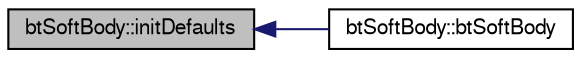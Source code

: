 digraph G
{
  bgcolor="transparent";
  edge [fontname="FreeSans",fontsize=10,labelfontname="FreeSans",labelfontsize=10];
  node [fontname="FreeSans",fontsize=10,shape=record];
  rankdir=LR;
  Node1 [label="btSoftBody::initDefaults",height=0.2,width=0.4,color="black", fillcolor="grey75", style="filled" fontcolor="black"];
  Node1 -> Node2 [dir=back,color="midnightblue",fontsize=10,style="solid"];
  Node2 [label="btSoftBody::btSoftBody",height=0.2,width=0.4,color="black",URL="$classbt_soft_body.html#842480e0f75b82a50f0e5e606e2ac40b",tooltip="btSoftBody implementation by Nathanael Presson"];
}
